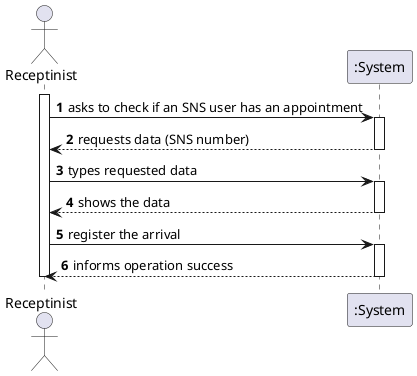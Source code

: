 @startuml
autonumber
actor "Receptinist" as R

activate R

R -> ":System" : asks to check if an SNS user has an appointment
activate ":System"
":System" --> R : requests data (SNS number)
deactivate ":System"

R -> ":System" : types requested data
activate ":System"
":System" --> R : shows the data
deactivate ":System"

R -> ":System" : register the arrival
activate ":System"
":System" --> R : informs operation success
deactivate ":System"

deactivate R

@enduml
